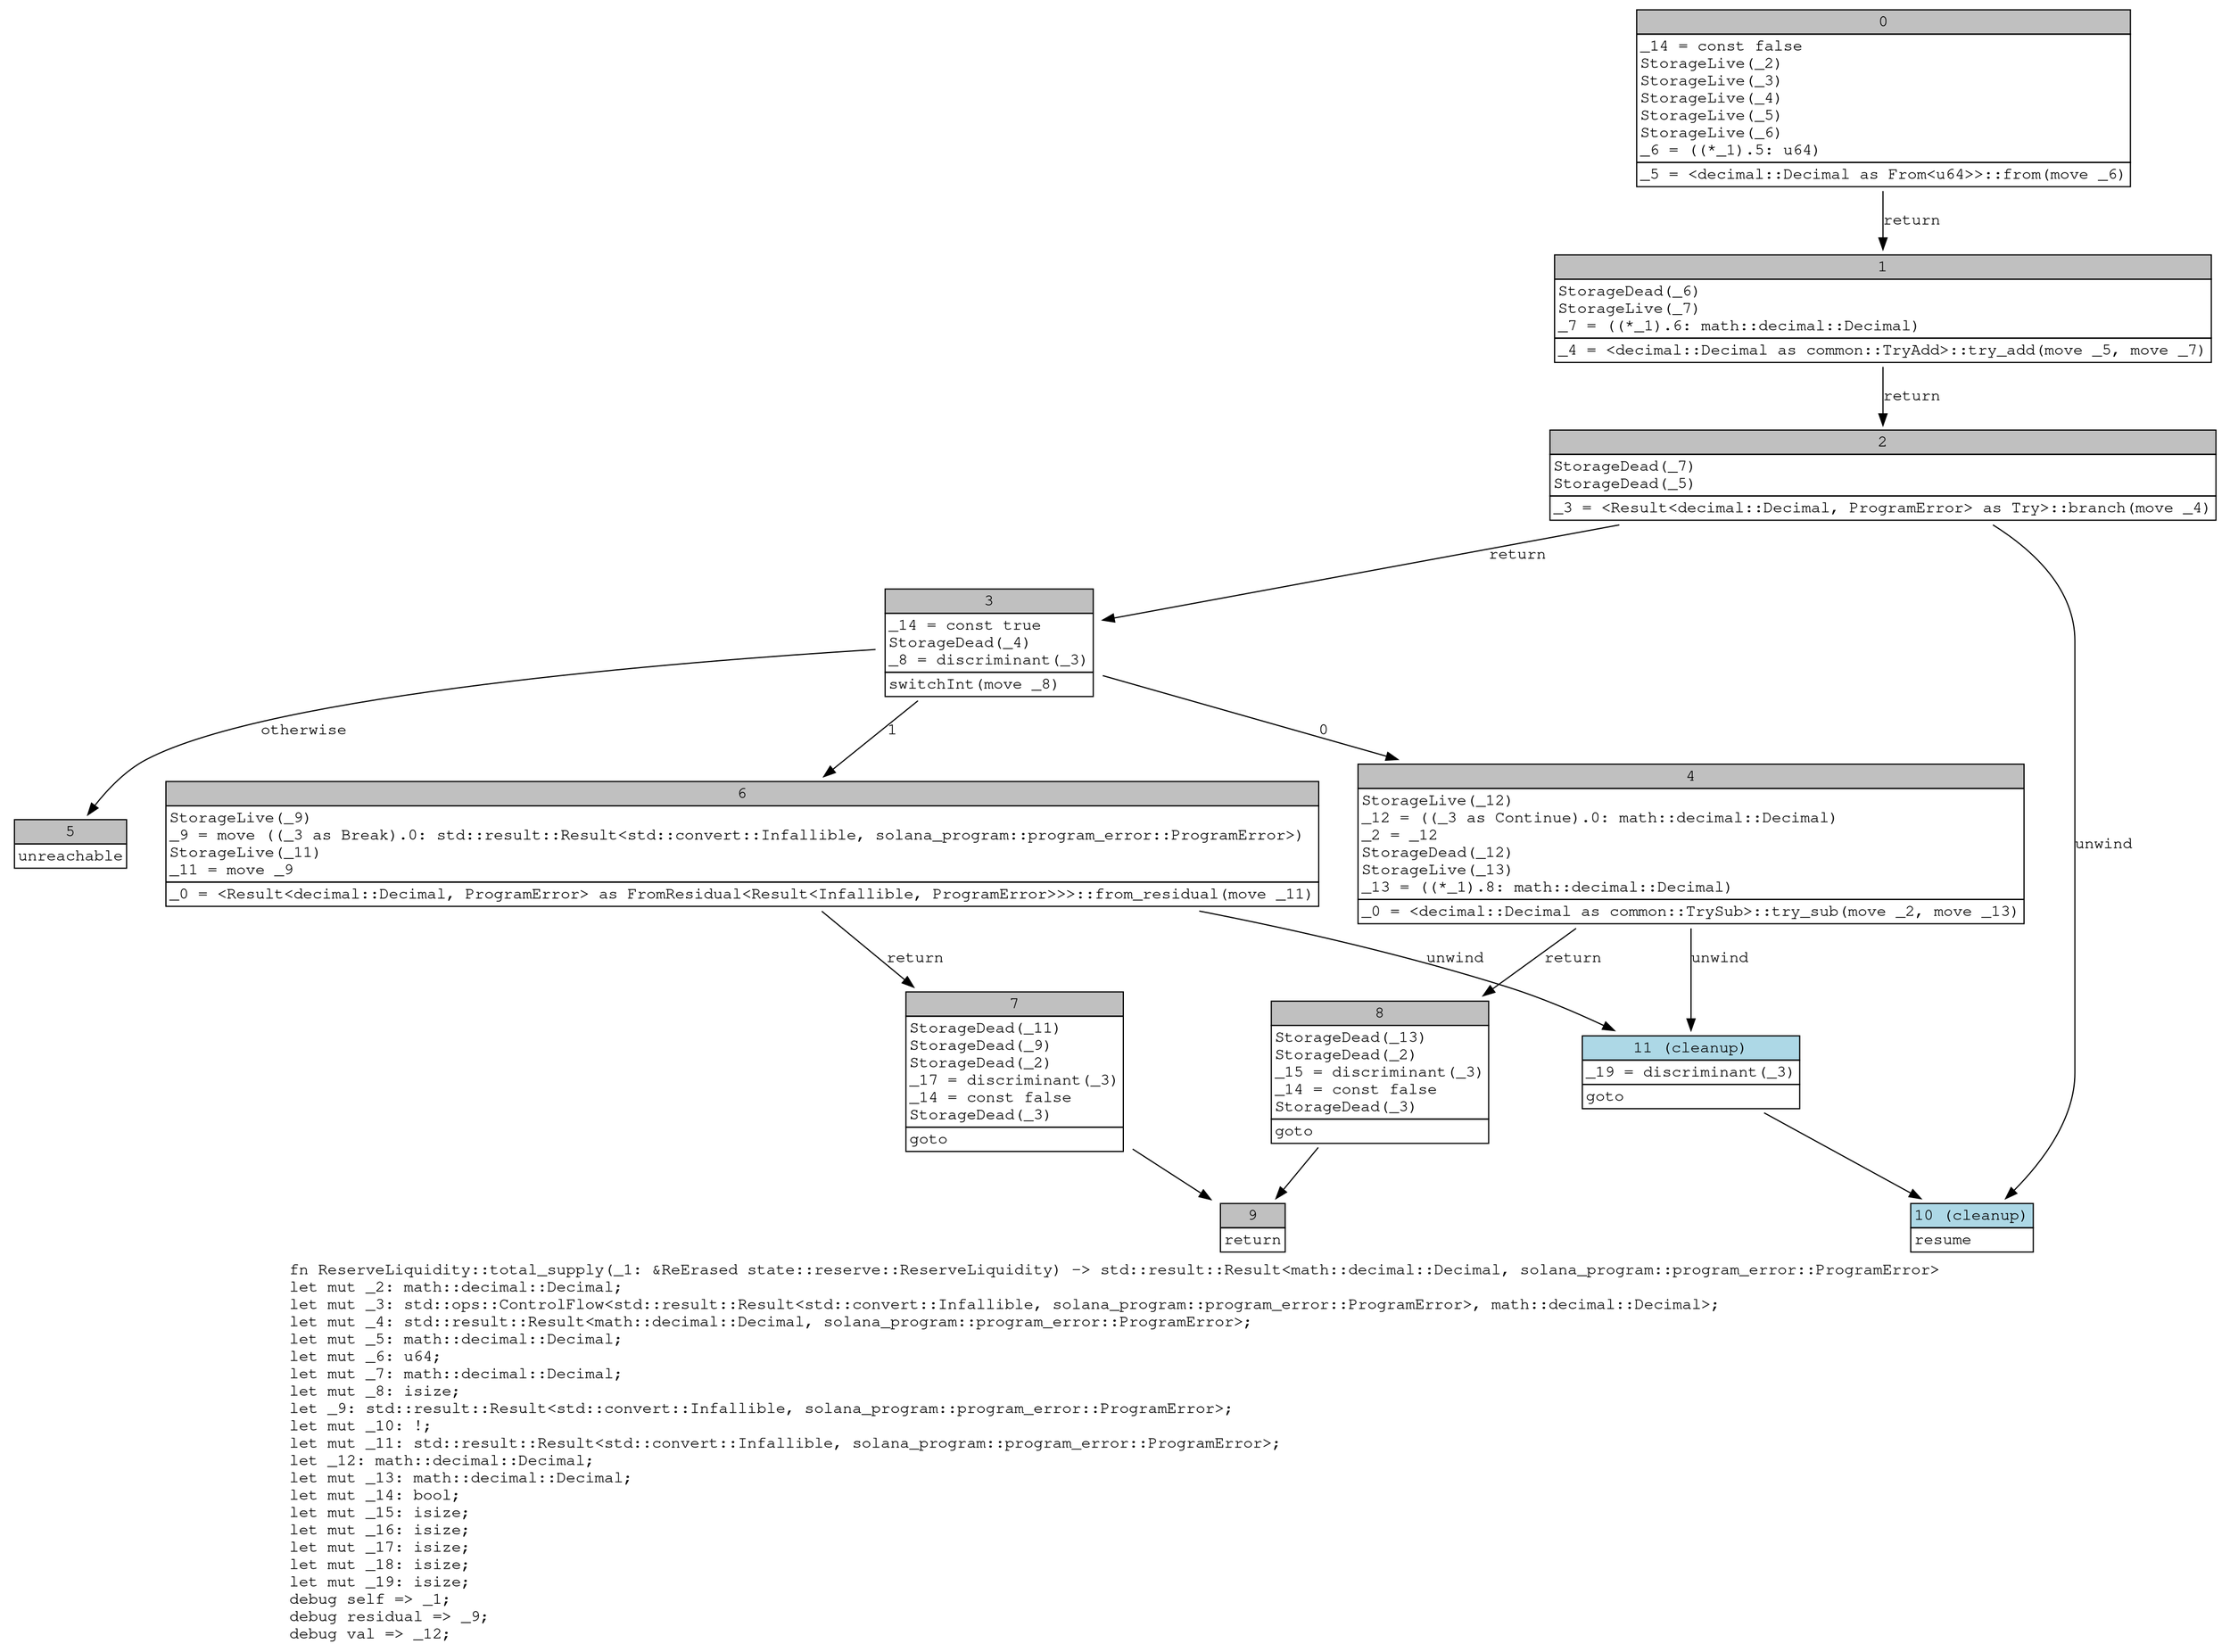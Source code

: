 digraph Mir_0_484 {
    graph [fontname="Courier, monospace"];
    node [fontname="Courier, monospace"];
    edge [fontname="Courier, monospace"];
    label=<fn ReserveLiquidity::total_supply(_1: &amp;ReErased state::reserve::ReserveLiquidity) -&gt; std::result::Result&lt;math::decimal::Decimal, solana_program::program_error::ProgramError&gt;<br align="left"/>let mut _2: math::decimal::Decimal;<br align="left"/>let mut _3: std::ops::ControlFlow&lt;std::result::Result&lt;std::convert::Infallible, solana_program::program_error::ProgramError&gt;, math::decimal::Decimal&gt;;<br align="left"/>let mut _4: std::result::Result&lt;math::decimal::Decimal, solana_program::program_error::ProgramError&gt;;<br align="left"/>let mut _5: math::decimal::Decimal;<br align="left"/>let mut _6: u64;<br align="left"/>let mut _7: math::decimal::Decimal;<br align="left"/>let mut _8: isize;<br align="left"/>let _9: std::result::Result&lt;std::convert::Infallible, solana_program::program_error::ProgramError&gt;;<br align="left"/>let mut _10: !;<br align="left"/>let mut _11: std::result::Result&lt;std::convert::Infallible, solana_program::program_error::ProgramError&gt;;<br align="left"/>let _12: math::decimal::Decimal;<br align="left"/>let mut _13: math::decimal::Decimal;<br align="left"/>let mut _14: bool;<br align="left"/>let mut _15: isize;<br align="left"/>let mut _16: isize;<br align="left"/>let mut _17: isize;<br align="left"/>let mut _18: isize;<br align="left"/>let mut _19: isize;<br align="left"/>debug self =&gt; _1;<br align="left"/>debug residual =&gt; _9;<br align="left"/>debug val =&gt; _12;<br align="left"/>>;
    bb0__0_484 [shape="none", label=<<table border="0" cellborder="1" cellspacing="0"><tr><td bgcolor="gray" align="center" colspan="1">0</td></tr><tr><td align="left" balign="left">_14 = const false<br/>StorageLive(_2)<br/>StorageLive(_3)<br/>StorageLive(_4)<br/>StorageLive(_5)<br/>StorageLive(_6)<br/>_6 = ((*_1).5: u64)<br/></td></tr><tr><td align="left">_5 = &lt;decimal::Decimal as From&lt;u64&gt;&gt;::from(move _6)</td></tr></table>>];
    bb1__0_484 [shape="none", label=<<table border="0" cellborder="1" cellspacing="0"><tr><td bgcolor="gray" align="center" colspan="1">1</td></tr><tr><td align="left" balign="left">StorageDead(_6)<br/>StorageLive(_7)<br/>_7 = ((*_1).6: math::decimal::Decimal)<br/></td></tr><tr><td align="left">_4 = &lt;decimal::Decimal as common::TryAdd&gt;::try_add(move _5, move _7)</td></tr></table>>];
    bb2__0_484 [shape="none", label=<<table border="0" cellborder="1" cellspacing="0"><tr><td bgcolor="gray" align="center" colspan="1">2</td></tr><tr><td align="left" balign="left">StorageDead(_7)<br/>StorageDead(_5)<br/></td></tr><tr><td align="left">_3 = &lt;Result&lt;decimal::Decimal, ProgramError&gt; as Try&gt;::branch(move _4)</td></tr></table>>];
    bb3__0_484 [shape="none", label=<<table border="0" cellborder="1" cellspacing="0"><tr><td bgcolor="gray" align="center" colspan="1">3</td></tr><tr><td align="left" balign="left">_14 = const true<br/>StorageDead(_4)<br/>_8 = discriminant(_3)<br/></td></tr><tr><td align="left">switchInt(move _8)</td></tr></table>>];
    bb4__0_484 [shape="none", label=<<table border="0" cellborder="1" cellspacing="0"><tr><td bgcolor="gray" align="center" colspan="1">4</td></tr><tr><td align="left" balign="left">StorageLive(_12)<br/>_12 = ((_3 as Continue).0: math::decimal::Decimal)<br/>_2 = _12<br/>StorageDead(_12)<br/>StorageLive(_13)<br/>_13 = ((*_1).8: math::decimal::Decimal)<br/></td></tr><tr><td align="left">_0 = &lt;decimal::Decimal as common::TrySub&gt;::try_sub(move _2, move _13)</td></tr></table>>];
    bb5__0_484 [shape="none", label=<<table border="0" cellborder="1" cellspacing="0"><tr><td bgcolor="gray" align="center" colspan="1">5</td></tr><tr><td align="left">unreachable</td></tr></table>>];
    bb6__0_484 [shape="none", label=<<table border="0" cellborder="1" cellspacing="0"><tr><td bgcolor="gray" align="center" colspan="1">6</td></tr><tr><td align="left" balign="left">StorageLive(_9)<br/>_9 = move ((_3 as Break).0: std::result::Result&lt;std::convert::Infallible, solana_program::program_error::ProgramError&gt;)<br/>StorageLive(_11)<br/>_11 = move _9<br/></td></tr><tr><td align="left">_0 = &lt;Result&lt;decimal::Decimal, ProgramError&gt; as FromResidual&lt;Result&lt;Infallible, ProgramError&gt;&gt;&gt;::from_residual(move _11)</td></tr></table>>];
    bb7__0_484 [shape="none", label=<<table border="0" cellborder="1" cellspacing="0"><tr><td bgcolor="gray" align="center" colspan="1">7</td></tr><tr><td align="left" balign="left">StorageDead(_11)<br/>StorageDead(_9)<br/>StorageDead(_2)<br/>_17 = discriminant(_3)<br/>_14 = const false<br/>StorageDead(_3)<br/></td></tr><tr><td align="left">goto</td></tr></table>>];
    bb8__0_484 [shape="none", label=<<table border="0" cellborder="1" cellspacing="0"><tr><td bgcolor="gray" align="center" colspan="1">8</td></tr><tr><td align="left" balign="left">StorageDead(_13)<br/>StorageDead(_2)<br/>_15 = discriminant(_3)<br/>_14 = const false<br/>StorageDead(_3)<br/></td></tr><tr><td align="left">goto</td></tr></table>>];
    bb9__0_484 [shape="none", label=<<table border="0" cellborder="1" cellspacing="0"><tr><td bgcolor="gray" align="center" colspan="1">9</td></tr><tr><td align="left">return</td></tr></table>>];
    bb10__0_484 [shape="none", label=<<table border="0" cellborder="1" cellspacing="0"><tr><td bgcolor="lightblue" align="center" colspan="1">10 (cleanup)</td></tr><tr><td align="left">resume</td></tr></table>>];
    bb11__0_484 [shape="none", label=<<table border="0" cellborder="1" cellspacing="0"><tr><td bgcolor="lightblue" align="center" colspan="1">11 (cleanup)</td></tr><tr><td align="left" balign="left">_19 = discriminant(_3)<br/></td></tr><tr><td align="left">goto</td></tr></table>>];
    bb0__0_484 -> bb1__0_484 [label="return"];
    bb1__0_484 -> bb2__0_484 [label="return"];
    bb2__0_484 -> bb3__0_484 [label="return"];
    bb2__0_484 -> bb10__0_484 [label="unwind"];
    bb3__0_484 -> bb4__0_484 [label="0"];
    bb3__0_484 -> bb6__0_484 [label="1"];
    bb3__0_484 -> bb5__0_484 [label="otherwise"];
    bb4__0_484 -> bb8__0_484 [label="return"];
    bb4__0_484 -> bb11__0_484 [label="unwind"];
    bb6__0_484 -> bb7__0_484 [label="return"];
    bb6__0_484 -> bb11__0_484 [label="unwind"];
    bb7__0_484 -> bb9__0_484 [label=""];
    bb8__0_484 -> bb9__0_484 [label=""];
    bb11__0_484 -> bb10__0_484 [label=""];
}
